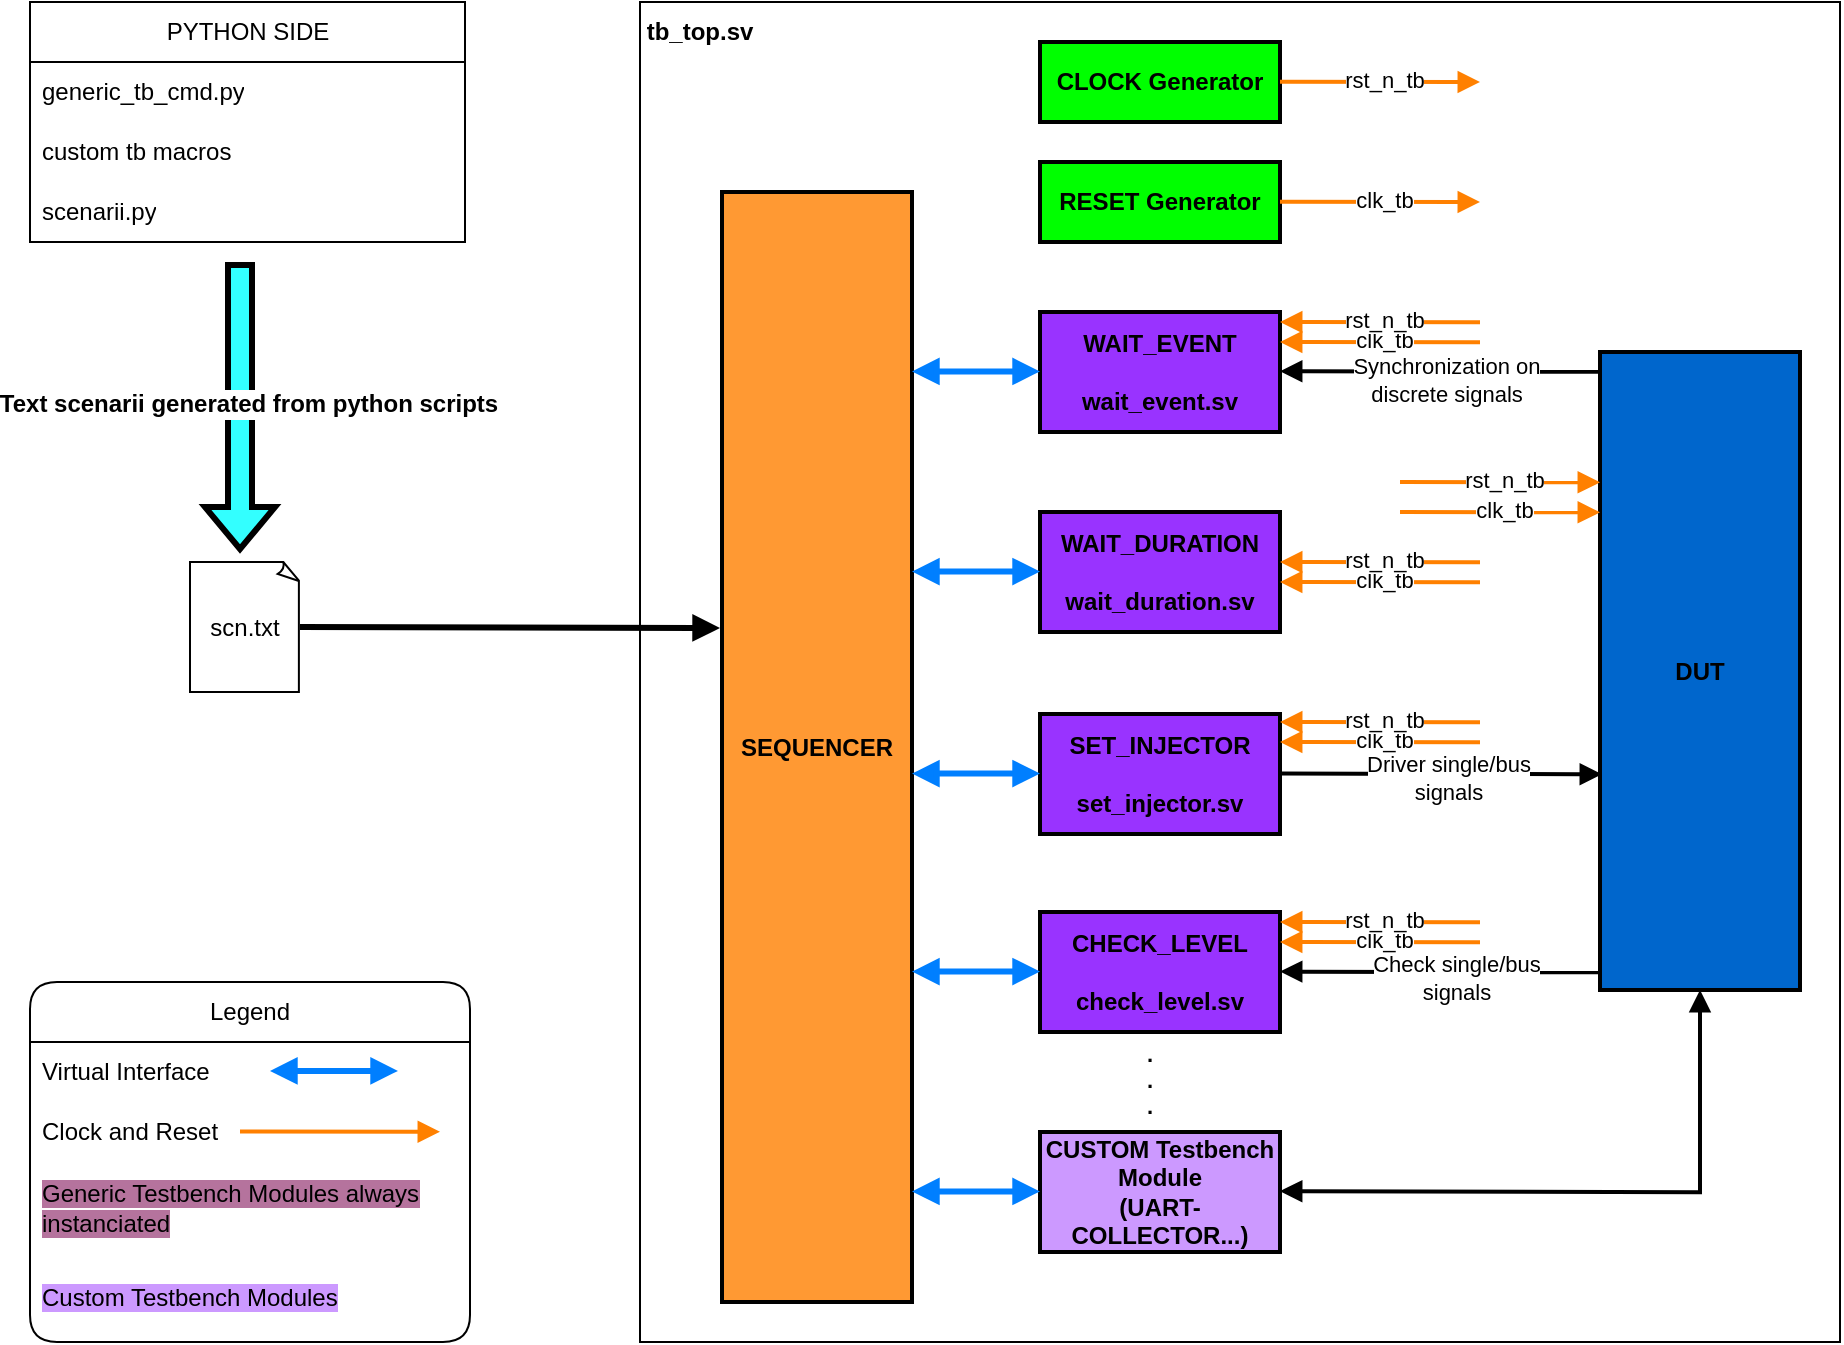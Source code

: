 <mxfile version="21.6.5" type="device">
  <diagram name="Page-1" id="ljq6NCkpExQ51mJiQh0w">
    <mxGraphModel dx="951" dy="625" grid="1" gridSize="5" guides="1" tooltips="1" connect="1" arrows="1" fold="1" page="1" pageScale="1" pageWidth="1654" pageHeight="1169" math="0" shadow="0">
      <root>
        <mxCell id="0" />
        <mxCell id="1" parent="0" />
        <mxCell id="6H2akOjGStFp-iZpMMSD-36" value="" style="rounded=0;whiteSpace=wrap;html=1;" vertex="1" parent="1">
          <mxGeometry x="580" y="280" width="600" height="670" as="geometry" />
        </mxCell>
        <mxCell id="GTG_6sauDhLeAzQjJgYy-1" value="&lt;b&gt;WAIT_EVENT&lt;br&gt;&lt;br&gt;wait_event.sv&lt;br&gt;&lt;/b&gt;" style="rounded=0;whiteSpace=wrap;html=1;fillColor=#9933FF;strokeWidth=2;" parent="1" vertex="1">
          <mxGeometry x="780" y="435" width="120" height="60" as="geometry" />
        </mxCell>
        <mxCell id="VSSFdWVu5NDlIrwNrJ23-1" value="&lt;b&gt;SET_INJECTOR&lt;br&gt;&lt;br&gt;set_injector.sv&lt;br&gt;&lt;/b&gt;" style="rounded=0;whiteSpace=wrap;html=1;fillColor=#9933FF;strokeWidth=2;" parent="1" vertex="1">
          <mxGeometry x="780" y="636" width="120" height="60" as="geometry" />
        </mxCell>
        <mxCell id="VSSFdWVu5NDlIrwNrJ23-2" value="&lt;b&gt;CHECK_LEVEL&lt;br&gt;&lt;br&gt;check_level.sv&lt;br&gt;&lt;/b&gt;" style="rounded=0;whiteSpace=wrap;html=1;fillColor=#9933FF;strokeWidth=2;" parent="1" vertex="1">
          <mxGeometry x="780" y="735" width="120" height="60" as="geometry" />
        </mxCell>
        <mxCell id="VSSFdWVu5NDlIrwNrJ23-3" value="&lt;b&gt;SEQUENCER&lt;br&gt;&lt;/b&gt;" style="rounded=0;whiteSpace=wrap;html=1;fillColor=#FF9933;strokeWidth=2;" parent="1" vertex="1">
          <mxGeometry x="621" y="375" width="95" height="555" as="geometry" />
        </mxCell>
        <mxCell id="VSSFdWVu5NDlIrwNrJ23-4" value="&lt;b&gt;WAIT_DURATION&lt;br&gt;&lt;br&gt;wait_duration.sv&lt;br&gt;&lt;/b&gt;" style="rounded=0;whiteSpace=wrap;html=1;fillColor=#9933FF;strokeWidth=2;" parent="1" vertex="1">
          <mxGeometry x="780" y="535" width="120" height="60" as="geometry" />
        </mxCell>
        <mxCell id="VSSFdWVu5NDlIrwNrJ23-6" value="" style="endArrow=block;startArrow=block;html=1;rounded=0;entryX=0;entryY=0.5;entryDx=0;entryDy=0;exitX=1.002;exitY=0.159;exitDx=0;exitDy=0;exitPerimeter=0;startFill=1;endFill=1;strokeWidth=3;strokeColor=#007FFF;" parent="1" edge="1">
          <mxGeometry width="50" height="50" relative="1" as="geometry">
            <mxPoint x="716" y="564.8" as="sourcePoint" />
            <mxPoint x="780" y="564.8" as="targetPoint" />
          </mxGeometry>
        </mxCell>
        <mxCell id="VSSFdWVu5NDlIrwNrJ23-7" value="" style="endArrow=block;startArrow=block;html=1;rounded=0;entryX=0;entryY=0.5;entryDx=0;entryDy=0;exitX=1.002;exitY=0.159;exitDx=0;exitDy=0;exitPerimeter=0;startFill=1;endFill=1;strokeWidth=3;strokeColor=#007FFF;" parent="1" edge="1">
          <mxGeometry width="50" height="50" relative="1" as="geometry">
            <mxPoint x="716" y="665.8" as="sourcePoint" />
            <mxPoint x="780" y="665.8" as="targetPoint" />
          </mxGeometry>
        </mxCell>
        <mxCell id="VSSFdWVu5NDlIrwNrJ23-8" value="" style="endArrow=block;startArrow=block;html=1;rounded=0;entryX=0;entryY=0.5;entryDx=0;entryDy=0;exitX=1.002;exitY=0.159;exitDx=0;exitDy=0;exitPerimeter=0;startFill=1;endFill=1;strokeWidth=3;strokeColor=#007FFF;" parent="1" edge="1">
          <mxGeometry width="50" height="50" relative="1" as="geometry">
            <mxPoint x="716" y="764.8" as="sourcePoint" />
            <mxPoint x="780" y="764.8" as="targetPoint" />
          </mxGeometry>
        </mxCell>
        <mxCell id="VSSFdWVu5NDlIrwNrJ23-25" value="scn.txt" style="whiteSpace=wrap;html=1;shape=mxgraph.basic.document" parent="1" vertex="1">
          <mxGeometry x="355" y="560" width="55" height="65" as="geometry" />
        </mxCell>
        <mxCell id="VSSFdWVu5NDlIrwNrJ23-26" value="" style="endArrow=block;html=1;rounded=0;exitX=1;exitY=0.5;exitDx=0;exitDy=0;exitPerimeter=0;endFill=1;strokeWidth=3;" parent="1" source="VSSFdWVu5NDlIrwNrJ23-25" edge="1">
          <mxGeometry width="50" height="50" relative="1" as="geometry">
            <mxPoint x="720" y="525" as="sourcePoint" />
            <mxPoint x="620" y="593" as="targetPoint" />
          </mxGeometry>
        </mxCell>
        <mxCell id="6H2akOjGStFp-iZpMMSD-1" value="&lt;b&gt;DUT&lt;br&gt;&lt;/b&gt;" style="rounded=0;whiteSpace=wrap;html=1;fillColor=#0066CC;strokeWidth=2;" vertex="1" parent="1">
          <mxGeometry x="1060" y="455" width="100" height="319" as="geometry" />
        </mxCell>
        <mxCell id="6H2akOjGStFp-iZpMMSD-3" value="" style="endArrow=none;startArrow=block;html=1;rounded=0;entryX=0.007;entryY=0.031;entryDx=0;entryDy=0;exitX=1.002;exitY=0.159;exitDx=0;exitDy=0;exitPerimeter=0;startFill=1;endFill=0;strokeWidth=2;strokeColor=#000000;entryPerimeter=0;" edge="1" parent="1" target="6H2akOjGStFp-iZpMMSD-1">
          <mxGeometry width="50" height="50" relative="1" as="geometry">
            <mxPoint x="900" y="464.64" as="sourcePoint" />
            <mxPoint x="964" y="464.64" as="targetPoint" />
          </mxGeometry>
        </mxCell>
        <mxCell id="6H2akOjGStFp-iZpMMSD-6" value="Synchronization on&lt;br&gt;discrete signals" style="edgeLabel;html=1;align=center;verticalAlign=middle;resizable=0;points=[];" vertex="1" connectable="0" parent="6H2akOjGStFp-iZpMMSD-3">
          <mxGeometry x="0.029" y="-2" relative="1" as="geometry">
            <mxPoint y="2" as="offset" />
          </mxGeometry>
        </mxCell>
        <mxCell id="6H2akOjGStFp-iZpMMSD-4" value="" style="endArrow=none;startArrow=block;html=1;rounded=0;entryX=0.007;entryY=0.031;entryDx=0;entryDy=0;exitX=1.002;exitY=0.159;exitDx=0;exitDy=0;exitPerimeter=0;startFill=1;endFill=0;strokeWidth=2;strokeColor=#000000;entryPerimeter=0;" edge="1" parent="1">
          <mxGeometry width="50" height="50" relative="1" as="geometry">
            <mxPoint x="900" y="764.79" as="sourcePoint" />
            <mxPoint x="1061" y="765.15" as="targetPoint" />
          </mxGeometry>
        </mxCell>
        <mxCell id="6H2akOjGStFp-iZpMMSD-8" value="Check single/bus&lt;br&gt;signals" style="edgeLabel;html=1;align=center;verticalAlign=middle;resizable=0;points=[];" vertex="1" connectable="0" parent="6H2akOjGStFp-iZpMMSD-4">
          <mxGeometry x="0.087" y="3" relative="1" as="geometry">
            <mxPoint y="6" as="offset" />
          </mxGeometry>
        </mxCell>
        <mxCell id="6H2akOjGStFp-iZpMMSD-5" value="" style="endArrow=block;startArrow=none;html=1;rounded=0;entryX=0.007;entryY=0.031;entryDx=0;entryDy=0;exitX=1.002;exitY=0.159;exitDx=0;exitDy=0;exitPerimeter=0;startFill=0;endFill=1;strokeWidth=2;strokeColor=#000000;entryPerimeter=0;" edge="1" parent="1">
          <mxGeometry width="50" height="50" relative="1" as="geometry">
            <mxPoint x="900" y="665.79" as="sourcePoint" />
            <mxPoint x="1061" y="666.15" as="targetPoint" />
          </mxGeometry>
        </mxCell>
        <mxCell id="6H2akOjGStFp-iZpMMSD-7" value="Driver single/bus&lt;br&gt;signals" style="edgeLabel;html=1;align=center;verticalAlign=middle;resizable=0;points=[];" vertex="1" connectable="0" parent="6H2akOjGStFp-iZpMMSD-5">
          <mxGeometry x="0.042" relative="1" as="geometry">
            <mxPoint y="2" as="offset" />
          </mxGeometry>
        </mxCell>
        <mxCell id="6H2akOjGStFp-iZpMMSD-10" value="&lt;b&gt;CLOCK Generator&lt;br&gt;&lt;/b&gt;" style="rounded=0;whiteSpace=wrap;html=1;fillColor=#00FF00;strokeWidth=2;" vertex="1" parent="1">
          <mxGeometry x="780" y="300" width="120" height="40" as="geometry" />
        </mxCell>
        <mxCell id="6H2akOjGStFp-iZpMMSD-11" value="&lt;b&gt;RESET Generator&lt;br&gt;&lt;/b&gt;" style="rounded=0;whiteSpace=wrap;html=1;fillColor=#00FF00;strokeWidth=2;" vertex="1" parent="1">
          <mxGeometry x="780" y="360" width="120" height="40" as="geometry" />
        </mxCell>
        <mxCell id="6H2akOjGStFp-iZpMMSD-12" value="" style="endArrow=block;startArrow=none;html=1;rounded=0;exitX=1.002;exitY=0.159;exitDx=0;exitDy=0;exitPerimeter=0;startFill=0;endFill=1;strokeWidth=2;strokeColor=#FF8000;" edge="1" parent="1">
          <mxGeometry width="50" height="50" relative="1" as="geometry">
            <mxPoint x="900" y="379.82" as="sourcePoint" />
            <mxPoint x="1000" y="380" as="targetPoint" />
          </mxGeometry>
        </mxCell>
        <mxCell id="6H2akOjGStFp-iZpMMSD-13" value="clk_tb" style="edgeLabel;html=1;align=center;verticalAlign=middle;resizable=0;points=[];" vertex="1" connectable="0" parent="6H2akOjGStFp-iZpMMSD-12">
          <mxGeometry x="0.029" y="-2" relative="1" as="geometry">
            <mxPoint y="-3" as="offset" />
          </mxGeometry>
        </mxCell>
        <mxCell id="6H2akOjGStFp-iZpMMSD-14" value="" style="endArrow=block;startArrow=none;html=1;rounded=0;exitX=1.002;exitY=0.159;exitDx=0;exitDy=0;exitPerimeter=0;startFill=0;endFill=1;strokeWidth=2;strokeColor=#FF8000;" edge="1" parent="1">
          <mxGeometry width="50" height="50" relative="1" as="geometry">
            <mxPoint x="900" y="319.83" as="sourcePoint" />
            <mxPoint x="1000" y="320.01" as="targetPoint" />
          </mxGeometry>
        </mxCell>
        <mxCell id="6H2akOjGStFp-iZpMMSD-15" value="rst_n_tb" style="edgeLabel;html=1;align=center;verticalAlign=middle;resizable=0;points=[];" vertex="1" connectable="0" parent="6H2akOjGStFp-iZpMMSD-14">
          <mxGeometry x="0.029" y="-2" relative="1" as="geometry">
            <mxPoint y="-3" as="offset" />
          </mxGeometry>
        </mxCell>
        <mxCell id="6H2akOjGStFp-iZpMMSD-16" value="" style="endArrow=block;startArrow=none;html=1;rounded=0;exitX=1.002;exitY=0.159;exitDx=0;exitDy=0;exitPerimeter=0;startFill=0;endFill=1;strokeWidth=2;strokeColor=#FF8000;" edge="1" parent="1">
          <mxGeometry width="50" height="50" relative="1" as="geometry">
            <mxPoint x="960" y="535" as="sourcePoint" />
            <mxPoint x="1060" y="535.18" as="targetPoint" />
          </mxGeometry>
        </mxCell>
        <mxCell id="6H2akOjGStFp-iZpMMSD-17" value="clk_tb" style="edgeLabel;html=1;align=center;verticalAlign=middle;resizable=0;points=[];" vertex="1" connectable="0" parent="6H2akOjGStFp-iZpMMSD-16">
          <mxGeometry x="0.029" y="-2" relative="1" as="geometry">
            <mxPoint y="-3" as="offset" />
          </mxGeometry>
        </mxCell>
        <mxCell id="6H2akOjGStFp-iZpMMSD-18" value="" style="endArrow=block;startArrow=none;html=1;rounded=0;exitX=1.002;exitY=0.159;exitDx=0;exitDy=0;exitPerimeter=0;startFill=0;endFill=1;strokeWidth=2;strokeColor=#FF8000;" edge="1" parent="1">
          <mxGeometry width="50" height="50" relative="1" as="geometry">
            <mxPoint x="960" y="520" as="sourcePoint" />
            <mxPoint x="1060" y="520.18" as="targetPoint" />
          </mxGeometry>
        </mxCell>
        <mxCell id="6H2akOjGStFp-iZpMMSD-19" value="rst_n_tb" style="edgeLabel;html=1;align=center;verticalAlign=middle;resizable=0;points=[];" vertex="1" connectable="0" parent="6H2akOjGStFp-iZpMMSD-18">
          <mxGeometry x="0.029" y="-2" relative="1" as="geometry">
            <mxPoint y="-3" as="offset" />
          </mxGeometry>
        </mxCell>
        <mxCell id="6H2akOjGStFp-iZpMMSD-20" value="" style="endArrow=none;startArrow=block;html=1;rounded=0;exitX=1.002;exitY=0.159;exitDx=0;exitDy=0;exitPerimeter=0;startFill=1;endFill=0;strokeWidth=2;strokeColor=#FF8000;" edge="1" parent="1">
          <mxGeometry width="50" height="50" relative="1" as="geometry">
            <mxPoint x="900" y="450" as="sourcePoint" />
            <mxPoint x="1000" y="450.18" as="targetPoint" />
          </mxGeometry>
        </mxCell>
        <mxCell id="6H2akOjGStFp-iZpMMSD-21" value="clk_tb" style="edgeLabel;html=1;align=center;verticalAlign=middle;resizable=0;points=[];" vertex="1" connectable="0" parent="6H2akOjGStFp-iZpMMSD-20">
          <mxGeometry x="0.029" y="-2" relative="1" as="geometry">
            <mxPoint y="-3" as="offset" />
          </mxGeometry>
        </mxCell>
        <mxCell id="6H2akOjGStFp-iZpMMSD-22" value="" style="endArrow=none;startArrow=block;html=1;rounded=0;exitX=1.002;exitY=0.159;exitDx=0;exitDy=0;exitPerimeter=0;startFill=1;endFill=0;strokeWidth=2;strokeColor=#FF8000;" edge="1" parent="1">
          <mxGeometry width="50" height="50" relative="1" as="geometry">
            <mxPoint x="900" y="440" as="sourcePoint" />
            <mxPoint x="1000" y="440.18" as="targetPoint" />
          </mxGeometry>
        </mxCell>
        <mxCell id="6H2akOjGStFp-iZpMMSD-23" value="rst_n_tb" style="edgeLabel;html=1;align=center;verticalAlign=middle;resizable=0;points=[];" vertex="1" connectable="0" parent="6H2akOjGStFp-iZpMMSD-22">
          <mxGeometry x="0.029" y="-2" relative="1" as="geometry">
            <mxPoint y="-3" as="offset" />
          </mxGeometry>
        </mxCell>
        <mxCell id="6H2akOjGStFp-iZpMMSD-24" value="" style="endArrow=none;startArrow=block;html=1;rounded=0;exitX=1.002;exitY=0.159;exitDx=0;exitDy=0;exitPerimeter=0;startFill=1;endFill=0;strokeWidth=2;strokeColor=#FF8000;" edge="1" parent="1">
          <mxGeometry width="50" height="50" relative="1" as="geometry">
            <mxPoint x="900" y="570" as="sourcePoint" />
            <mxPoint x="1000" y="570.18" as="targetPoint" />
          </mxGeometry>
        </mxCell>
        <mxCell id="6H2akOjGStFp-iZpMMSD-25" value="clk_tb" style="edgeLabel;html=1;align=center;verticalAlign=middle;resizable=0;points=[];" vertex="1" connectable="0" parent="6H2akOjGStFp-iZpMMSD-24">
          <mxGeometry x="0.029" y="-2" relative="1" as="geometry">
            <mxPoint y="-3" as="offset" />
          </mxGeometry>
        </mxCell>
        <mxCell id="6H2akOjGStFp-iZpMMSD-26" value="" style="endArrow=none;startArrow=block;html=1;rounded=0;exitX=1.002;exitY=0.159;exitDx=0;exitDy=0;exitPerimeter=0;startFill=1;endFill=0;strokeWidth=2;strokeColor=#FF8000;" edge="1" parent="1">
          <mxGeometry width="50" height="50" relative="1" as="geometry">
            <mxPoint x="900" y="560" as="sourcePoint" />
            <mxPoint x="1000" y="560.18" as="targetPoint" />
          </mxGeometry>
        </mxCell>
        <mxCell id="6H2akOjGStFp-iZpMMSD-27" value="rst_n_tb" style="edgeLabel;html=1;align=center;verticalAlign=middle;resizable=0;points=[];" vertex="1" connectable="0" parent="6H2akOjGStFp-iZpMMSD-26">
          <mxGeometry x="0.029" y="-2" relative="1" as="geometry">
            <mxPoint y="-3" as="offset" />
          </mxGeometry>
        </mxCell>
        <mxCell id="6H2akOjGStFp-iZpMMSD-28" value="" style="endArrow=none;startArrow=block;html=1;rounded=0;exitX=1.002;exitY=0.159;exitDx=0;exitDy=0;exitPerimeter=0;startFill=1;endFill=0;strokeWidth=2;strokeColor=#FF8000;" edge="1" parent="1">
          <mxGeometry width="50" height="50" relative="1" as="geometry">
            <mxPoint x="900" y="650" as="sourcePoint" />
            <mxPoint x="1000" y="650.18" as="targetPoint" />
          </mxGeometry>
        </mxCell>
        <mxCell id="6H2akOjGStFp-iZpMMSD-29" value="clk_tb" style="edgeLabel;html=1;align=center;verticalAlign=middle;resizable=0;points=[];" vertex="1" connectable="0" parent="6H2akOjGStFp-iZpMMSD-28">
          <mxGeometry x="0.029" y="-2" relative="1" as="geometry">
            <mxPoint y="-3" as="offset" />
          </mxGeometry>
        </mxCell>
        <mxCell id="6H2akOjGStFp-iZpMMSD-30" value="" style="endArrow=none;startArrow=block;html=1;rounded=0;exitX=1.002;exitY=0.159;exitDx=0;exitDy=0;exitPerimeter=0;startFill=1;endFill=0;strokeWidth=2;strokeColor=#FF8000;" edge="1" parent="1">
          <mxGeometry width="50" height="50" relative="1" as="geometry">
            <mxPoint x="900" y="640" as="sourcePoint" />
            <mxPoint x="1000" y="640.18" as="targetPoint" />
          </mxGeometry>
        </mxCell>
        <mxCell id="6H2akOjGStFp-iZpMMSD-31" value="rst_n_tb" style="edgeLabel;html=1;align=center;verticalAlign=middle;resizable=0;points=[];" vertex="1" connectable="0" parent="6H2akOjGStFp-iZpMMSD-30">
          <mxGeometry x="0.029" y="-2" relative="1" as="geometry">
            <mxPoint y="-3" as="offset" />
          </mxGeometry>
        </mxCell>
        <mxCell id="6H2akOjGStFp-iZpMMSD-32" value="" style="endArrow=none;startArrow=block;html=1;rounded=0;exitX=1.002;exitY=0.159;exitDx=0;exitDy=0;exitPerimeter=0;startFill=1;endFill=0;strokeWidth=2;strokeColor=#FF8000;" edge="1" parent="1">
          <mxGeometry width="50" height="50" relative="1" as="geometry">
            <mxPoint x="900" y="750" as="sourcePoint" />
            <mxPoint x="1000" y="750.18" as="targetPoint" />
          </mxGeometry>
        </mxCell>
        <mxCell id="6H2akOjGStFp-iZpMMSD-33" value="clk_tb" style="edgeLabel;html=1;align=center;verticalAlign=middle;resizable=0;points=[];" vertex="1" connectable="0" parent="6H2akOjGStFp-iZpMMSD-32">
          <mxGeometry x="0.029" y="-2" relative="1" as="geometry">
            <mxPoint y="-3" as="offset" />
          </mxGeometry>
        </mxCell>
        <mxCell id="6H2akOjGStFp-iZpMMSD-34" value="" style="endArrow=none;startArrow=block;html=1;rounded=0;exitX=1.002;exitY=0.159;exitDx=0;exitDy=0;exitPerimeter=0;startFill=1;endFill=0;strokeWidth=2;strokeColor=#FF8000;" edge="1" parent="1">
          <mxGeometry width="50" height="50" relative="1" as="geometry">
            <mxPoint x="900" y="740" as="sourcePoint" />
            <mxPoint x="1000" y="740.18" as="targetPoint" />
          </mxGeometry>
        </mxCell>
        <mxCell id="6H2akOjGStFp-iZpMMSD-35" value="rst_n_tb" style="edgeLabel;html=1;align=center;verticalAlign=middle;resizable=0;points=[];" vertex="1" connectable="0" parent="6H2akOjGStFp-iZpMMSD-34">
          <mxGeometry x="0.029" y="-2" relative="1" as="geometry">
            <mxPoint y="-3" as="offset" />
          </mxGeometry>
        </mxCell>
        <mxCell id="6H2akOjGStFp-iZpMMSD-37" value="tb_top.sv" style="text;html=1;strokeColor=none;fillColor=none;align=center;verticalAlign=middle;whiteSpace=wrap;rounded=0;fontStyle=1" vertex="1" parent="1">
          <mxGeometry x="580" y="280" width="60" height="30" as="geometry" />
        </mxCell>
        <mxCell id="6H2akOjGStFp-iZpMMSD-38" value="PYTHON SIDE" style="swimlane;fontStyle=0;childLayout=stackLayout;horizontal=1;startSize=30;horizontalStack=0;resizeParent=1;resizeParentMax=0;resizeLast=0;collapsible=1;marginBottom=0;whiteSpace=wrap;html=1;" vertex="1" parent="1">
          <mxGeometry x="275" y="280" width="217.5" height="120" as="geometry" />
        </mxCell>
        <mxCell id="6H2akOjGStFp-iZpMMSD-39" value="generic_tb_cmd.py" style="text;strokeColor=none;fillColor=none;align=left;verticalAlign=middle;spacingLeft=4;spacingRight=4;overflow=hidden;points=[[0,0.5],[1,0.5]];portConstraint=eastwest;rotatable=0;whiteSpace=wrap;html=1;" vertex="1" parent="6H2akOjGStFp-iZpMMSD-38">
          <mxGeometry y="30" width="217.5" height="30" as="geometry" />
        </mxCell>
        <mxCell id="6H2akOjGStFp-iZpMMSD-40" value="custom tb macros" style="text;strokeColor=none;fillColor=none;align=left;verticalAlign=middle;spacingLeft=4;spacingRight=4;overflow=hidden;points=[[0,0.5],[1,0.5]];portConstraint=eastwest;rotatable=0;whiteSpace=wrap;html=1;" vertex="1" parent="6H2akOjGStFp-iZpMMSD-38">
          <mxGeometry y="60" width="217.5" height="30" as="geometry" />
        </mxCell>
        <mxCell id="6H2akOjGStFp-iZpMMSD-41" value="scenarii.py" style="text;strokeColor=none;fillColor=none;align=left;verticalAlign=middle;spacingLeft=4;spacingRight=4;overflow=hidden;points=[[0,0.5],[1,0.5]];portConstraint=eastwest;rotatable=0;whiteSpace=wrap;html=1;" vertex="1" parent="6H2akOjGStFp-iZpMMSD-38">
          <mxGeometry y="90" width="217.5" height="30" as="geometry" />
        </mxCell>
        <mxCell id="6H2akOjGStFp-iZpMMSD-45" value="&lt;b&gt;CUSTOM Testbench&lt;br&gt;Module&lt;br&gt;(UART-COLLECTOR...)&lt;br&gt;&lt;/b&gt;" style="rounded=0;whiteSpace=wrap;html=1;fillColor=#CC99FF;strokeWidth=2;" vertex="1" parent="1">
          <mxGeometry x="780" y="845" width="120" height="60" as="geometry" />
        </mxCell>
        <mxCell id="6H2akOjGStFp-iZpMMSD-46" value="" style="endArrow=block;startArrow=block;html=1;rounded=0;entryX=0;entryY=0.5;entryDx=0;entryDy=0;exitX=1.002;exitY=0.159;exitDx=0;exitDy=0;exitPerimeter=0;startFill=1;endFill=1;strokeWidth=3;strokeColor=#007FFF;" edge="1" parent="1">
          <mxGeometry width="50" height="50" relative="1" as="geometry">
            <mxPoint x="716" y="874.7" as="sourcePoint" />
            <mxPoint x="780" y="874.7" as="targetPoint" />
          </mxGeometry>
        </mxCell>
        <mxCell id="6H2akOjGStFp-iZpMMSD-47" value="" style="endArrow=block;startArrow=block;html=1;rounded=0;entryX=0;entryY=0.5;entryDx=0;entryDy=0;exitX=1.002;exitY=0.159;exitDx=0;exitDy=0;exitPerimeter=0;startFill=1;endFill=1;strokeWidth=3;strokeColor=#007FFF;" edge="1" parent="1">
          <mxGeometry width="50" height="50" relative="1" as="geometry">
            <mxPoint x="716" y="464.7" as="sourcePoint" />
            <mxPoint x="780" y="464.7" as="targetPoint" />
          </mxGeometry>
        </mxCell>
        <mxCell id="6H2akOjGStFp-iZpMMSD-49" value=".&lt;br style=&quot;font-size: 11px;&quot;&gt;.&lt;br style=&quot;font-size: 11px;&quot;&gt;." style="text;html=1;strokeColor=none;fillColor=none;align=center;verticalAlign=middle;whiteSpace=wrap;rounded=0;fontStyle=1;fontSize=11;" vertex="1" parent="1">
          <mxGeometry x="805" y="804" width="60" height="30" as="geometry" />
        </mxCell>
        <mxCell id="6H2akOjGStFp-iZpMMSD-50" value="" style="endArrow=block;startArrow=block;html=1;rounded=0;entryX=0.5;entryY=1;entryDx=0;entryDy=0;exitX=1.002;exitY=0.159;exitDx=0;exitDy=0;exitPerimeter=0;startFill=1;endFill=1;strokeWidth=2;strokeColor=#000000;edgeStyle=orthogonalEdgeStyle;" edge="1" parent="1" target="6H2akOjGStFp-iZpMMSD-1">
          <mxGeometry width="50" height="50" relative="1" as="geometry">
            <mxPoint x="900" y="874.57" as="sourcePoint" />
            <mxPoint x="1061" y="874.93" as="targetPoint" />
          </mxGeometry>
        </mxCell>
        <mxCell id="6H2akOjGStFp-iZpMMSD-52" value="" style="shape=flexArrow;endArrow=classic;html=1;rounded=0;fillColor=#33FFFF;strokeWidth=3;" edge="1" parent="1">
          <mxGeometry width="50" height="50" relative="1" as="geometry">
            <mxPoint x="380" y="410" as="sourcePoint" />
            <mxPoint x="380" y="555" as="targetPoint" />
          </mxGeometry>
        </mxCell>
        <mxCell id="6H2akOjGStFp-iZpMMSD-53" value="Text scenarii generated from python scripts" style="edgeLabel;html=1;align=center;verticalAlign=middle;resizable=0;points=[];fontStyle=1;fontSize=12;" vertex="1" connectable="0" parent="6H2akOjGStFp-iZpMMSD-52">
          <mxGeometry x="-0.306" y="3" relative="1" as="geometry">
            <mxPoint x="1" y="20" as="offset" />
          </mxGeometry>
        </mxCell>
        <mxCell id="6H2akOjGStFp-iZpMMSD-54" value="Legend" style="swimlane;fontStyle=0;childLayout=stackLayout;horizontal=1;startSize=30;horizontalStack=0;resizeParent=1;resizeParentMax=0;resizeLast=0;collapsible=1;marginBottom=0;whiteSpace=wrap;html=1;swimlaneLine=1;glass=0;rounded=1;shadow=0;" vertex="1" parent="1">
          <mxGeometry x="275" y="770" width="220" height="180" as="geometry" />
        </mxCell>
        <mxCell id="6H2akOjGStFp-iZpMMSD-58" value="" style="endArrow=block;startArrow=block;html=1;rounded=0;entryX=0;entryY=0.5;entryDx=0;entryDy=0;exitX=1.002;exitY=0.159;exitDx=0;exitDy=0;exitPerimeter=0;startFill=1;endFill=1;strokeWidth=3;strokeColor=#007FFF;" edge="1" parent="6H2akOjGStFp-iZpMMSD-54">
          <mxGeometry width="50" height="50" relative="1" as="geometry">
            <mxPoint x="120" y="44.47" as="sourcePoint" />
            <mxPoint x="184" y="44.47" as="targetPoint" />
          </mxGeometry>
        </mxCell>
        <mxCell id="6H2akOjGStFp-iZpMMSD-55" value="Virtual Interface" style="text;strokeColor=none;fillColor=none;align=left;verticalAlign=middle;spacingLeft=4;spacingRight=4;overflow=hidden;points=[[0,0.5],[1,0.5]];portConstraint=eastwest;rotatable=0;whiteSpace=wrap;html=1;" vertex="1" parent="6H2akOjGStFp-iZpMMSD-54">
          <mxGeometry y="30" width="220" height="30" as="geometry" />
        </mxCell>
        <mxCell id="6H2akOjGStFp-iZpMMSD-56" value="Clock and Reset" style="text;strokeColor=none;fillColor=none;align=left;verticalAlign=middle;spacingLeft=4;spacingRight=4;overflow=hidden;points=[[0,0.5],[1,0.5]];portConstraint=eastwest;rotatable=0;whiteSpace=wrap;html=1;" vertex="1" parent="6H2akOjGStFp-iZpMMSD-54">
          <mxGeometry y="60" width="220" height="30" as="geometry" />
        </mxCell>
        <mxCell id="6H2akOjGStFp-iZpMMSD-61" value="" style="endArrow=block;startArrow=none;html=1;rounded=0;exitX=1.002;exitY=0.159;exitDx=0;exitDy=0;exitPerimeter=0;startFill=0;endFill=1;strokeWidth=2;strokeColor=#FF8000;" edge="1" parent="6H2akOjGStFp-iZpMMSD-54">
          <mxGeometry width="50" height="50" relative="1" as="geometry">
            <mxPoint x="105" y="74.7" as="sourcePoint" />
            <mxPoint x="205" y="74.88" as="targetPoint" />
          </mxGeometry>
        </mxCell>
        <mxCell id="6H2akOjGStFp-iZpMMSD-57" value="&lt;span style=&quot;background-color: rgb(181, 115, 157);&quot;&gt;Generic Testbench Modules always instanciated&lt;/span&gt;" style="text;strokeColor=none;fillColor=none;align=left;verticalAlign=middle;spacingLeft=4;spacingRight=4;overflow=hidden;points=[[0,0.5],[1,0.5]];portConstraint=eastwest;rotatable=0;whiteSpace=wrap;html=1;" vertex="1" parent="6H2akOjGStFp-iZpMMSD-54">
          <mxGeometry y="90" width="220" height="45" as="geometry" />
        </mxCell>
        <mxCell id="6H2akOjGStFp-iZpMMSD-66" value="&lt;span style=&quot;background-color: rgb(204, 153, 255);&quot;&gt;Custom Testbench Modules&lt;/span&gt;" style="text;strokeColor=none;fillColor=none;align=left;verticalAlign=middle;spacingLeft=4;spacingRight=4;overflow=hidden;points=[[0,0.5],[1,0.5]];portConstraint=eastwest;rotatable=0;whiteSpace=wrap;html=1;" vertex="1" parent="6H2akOjGStFp-iZpMMSD-54">
          <mxGeometry y="135" width="220" height="45" as="geometry" />
        </mxCell>
      </root>
    </mxGraphModel>
  </diagram>
</mxfile>
